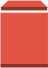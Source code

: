 <?xml version="1.0" encoding="UTF-8"?>
<dia:diagram xmlns:dia="http://www.lysator.liu.se/~alla/dia/">
  <dia:layer name="Fondo" visible="true" active="true">
    <dia:group>
      <dia:group>
        <dia:object type="Standard - Box" version="0" id="O0">
          <dia:attribute name="obj_pos">
            <dia:point val="1.33,1.457"/>
          </dia:attribute>
          <dia:attribute name="obj_bb">
            <dia:rectangle val="1.33,1.457;3.67,4.026"/>
          </dia:attribute>
          <dia:attribute name="elem_corner">
            <dia:point val="1.33,1.457"/>
          </dia:attribute>
          <dia:attribute name="elem_width">
            <dia:real val="2.34"/>
          </dia:attribute>
          <dia:attribute name="elem_height">
            <dia:real val="2.569"/>
          </dia:attribute>
          <dia:attribute name="border_width">
            <dia:real val="0"/>
          </dia:attribute>
          <dia:attribute name="border_color">
            <dia:color val="#e15343"/>
          </dia:attribute>
          <dia:attribute name="inner_color">
            <dia:color val="#e15343"/>
          </dia:attribute>
          <dia:attribute name="show_background">
            <dia:boolean val="true"/>
          </dia:attribute>
        </dia:object>
        <dia:object type="Standard - Polygon" version="0" id="O1">
          <dia:attribute name="obj_pos">
            <dia:point val="3.298,0.85"/>
          </dia:attribute>
          <dia:attribute name="obj_bb">
            <dia:rectangle val="1.36,0.85;3.616,1.171"/>
          </dia:attribute>
          <dia:attribute name="poly_points">
            <dia:point val="3.298,0.85"/>
            <dia:point val="1.703,0.85"/>
            <dia:point val="1.36,1.171"/>
            <dia:point val="1.385,1.171"/>
            <dia:point val="3.616,1.171"/>
          </dia:attribute>
          <dia:attribute name="line_color">
            <dia:color val="#e15343"/>
          </dia:attribute>
          <dia:attribute name="line_width">
            <dia:real val="0"/>
          </dia:attribute>
          <dia:attribute name="inner_color">
            <dia:color val="#e15343"/>
          </dia:attribute>
          <dia:attribute name="show_background">
            <dia:boolean val="true"/>
          </dia:attribute>
        </dia:object>
        <dia:group>
          <dia:object type="Standard - Box" version="0" id="O2">
            <dia:attribute name="obj_pos">
              <dia:point val="1.33,4.026"/>
            </dia:attribute>
            <dia:attribute name="obj_bb">
              <dia:rectangle val="1.33,4.026;3.67,4.15"/>
            </dia:attribute>
            <dia:attribute name="elem_corner">
              <dia:point val="1.33,4.026"/>
            </dia:attribute>
            <dia:attribute name="elem_width">
              <dia:real val="2.34"/>
            </dia:attribute>
            <dia:attribute name="elem_height">
              <dia:real val="0.125"/>
            </dia:attribute>
            <dia:attribute name="border_width">
              <dia:real val="0"/>
            </dia:attribute>
            <dia:attribute name="border_color">
              <dia:color val="#8c3323"/>
            </dia:attribute>
            <dia:attribute name="inner_color">
              <dia:color val="#8c3323"/>
            </dia:attribute>
            <dia:attribute name="show_background">
              <dia:boolean val="true"/>
            </dia:attribute>
          </dia:object>
        </dia:group>
        <dia:group>
          <dia:object type="Standard - Box" version="0" id="O3">
            <dia:attribute name="obj_pos">
              <dia:point val="1.36,1.171"/>
            </dia:attribute>
            <dia:attribute name="obj_bb">
              <dia:rectangle val="1.36,1.171;3.616,1.295"/>
            </dia:attribute>
            <dia:attribute name="elem_corner">
              <dia:point val="1.36,1.171"/>
            </dia:attribute>
            <dia:attribute name="elem_width">
              <dia:real val="2.256"/>
            </dia:attribute>
            <dia:attribute name="elem_height">
              <dia:real val="0.125"/>
            </dia:attribute>
            <dia:attribute name="border_width">
              <dia:real val="0"/>
            </dia:attribute>
            <dia:attribute name="border_color">
              <dia:color val="#8c3323"/>
            </dia:attribute>
            <dia:attribute name="inner_color">
              <dia:color val="#8c3323"/>
            </dia:attribute>
            <dia:attribute name="show_background">
              <dia:boolean val="true"/>
            </dia:attribute>
          </dia:object>
        </dia:group>
      </dia:group>
    </dia:group>
  </dia:layer>
</dia:diagram>
